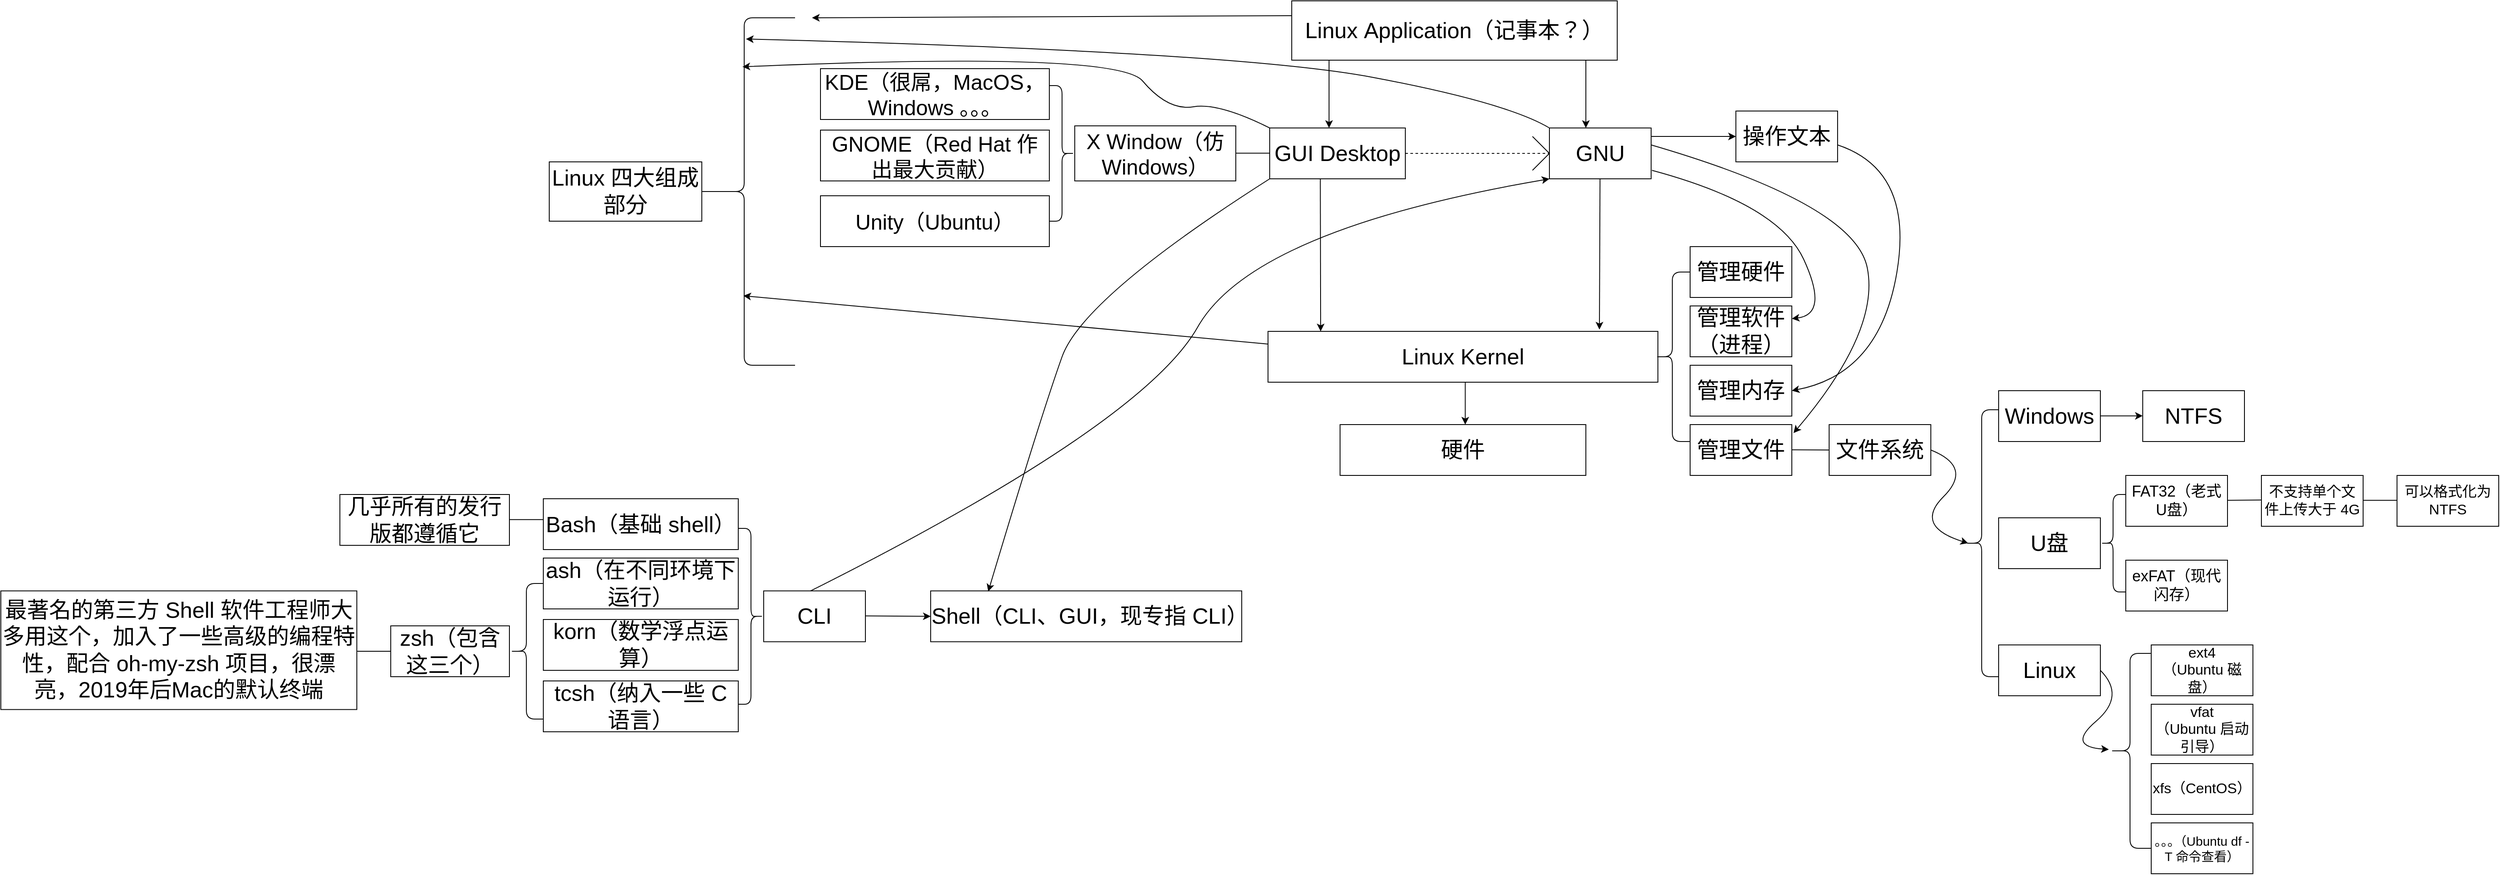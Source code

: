 <mxfile version="14.4.2" type="device"><diagram id="HQTbzIFGeTCLekB0Ia1a" name="Page-1"><mxGraphModel dx="3685" dy="1009" grid="1" gridSize="10" guides="1" tooltips="1" connect="1" arrows="1" fold="1" page="1" pageScale="1" pageWidth="827" pageHeight="1169" math="0" shadow="0"><root><mxCell id="0"/><mxCell id="1" parent="0"/><mxCell id="R2jJXEm7ppUlbleTdosF-1" value="&lt;font style=&quot;font-size: 26px&quot;&gt;Linux&amp;nbsp;Application（记事本？）&lt;/font&gt;" style="rounded=0;whiteSpace=wrap;html=1;" vertex="1" parent="1"><mxGeometry x="206" width="384" height="70" as="geometry"/></mxCell><mxCell id="R2jJXEm7ppUlbleTdosF-3" value="&lt;font style=&quot;font-size: 26px&quot;&gt;GUI&amp;nbsp;Desktop&lt;/font&gt;" style="whiteSpace=wrap;html=1;" vertex="1" parent="1"><mxGeometry x="180" y="150" width="160" height="60" as="geometry"/></mxCell><mxCell id="R2jJXEm7ppUlbleTdosF-5" value="&lt;font style=&quot;font-size: 26px&quot;&gt;GNU&lt;/font&gt;" style="whiteSpace=wrap;html=1;" vertex="1" parent="1"><mxGeometry x="510" y="150" width="120" height="60" as="geometry"/></mxCell><mxCell id="R2jJXEm7ppUlbleTdosF-7" value="" style="endArrow=classic;html=1;entryX=0.135;entryY=0;entryDx=0;entryDy=0;entryPerimeter=0;" edge="1" parent="1" target="R2jJXEm7ppUlbleTdosF-9"><mxGeometry width="50" height="50" relative="1" as="geometry"><mxPoint x="239.71" y="210" as="sourcePoint"/><mxPoint x="240" y="260" as="targetPoint"/></mxGeometry></mxCell><mxCell id="R2jJXEm7ppUlbleTdosF-8" value="" style="endArrow=classic;html=1;entryX=0.85;entryY=-0.036;entryDx=0;entryDy=0;entryPerimeter=0;" edge="1" parent="1" target="R2jJXEm7ppUlbleTdosF-9"><mxGeometry width="50" height="50" relative="1" as="geometry"><mxPoint x="569.71" y="210" as="sourcePoint"/><mxPoint x="569.71" y="260" as="targetPoint"/></mxGeometry></mxCell><mxCell id="R2jJXEm7ppUlbleTdosF-9" value="&lt;font style=&quot;font-size: 26px&quot;&gt;Linux&amp;nbsp;Kernel&lt;/font&gt;" style="whiteSpace=wrap;html=1;" vertex="1" parent="1"><mxGeometry x="178" y="390" width="460" height="60" as="geometry"/></mxCell><mxCell id="R2jJXEm7ppUlbleTdosF-11" value="" style="endArrow=classic;html=1;" edge="1" parent="1"><mxGeometry width="50" height="50" relative="1" as="geometry"><mxPoint x="410.71" y="450" as="sourcePoint"/><mxPoint x="410.71" y="500" as="targetPoint"/></mxGeometry></mxCell><mxCell id="R2jJXEm7ppUlbleTdosF-12" value="&lt;font style=&quot;font-size: 26px&quot;&gt;硬件&lt;/font&gt;" style="whiteSpace=wrap;html=1;" vertex="1" parent="1"><mxGeometry x="263" y="500" width="290" height="60" as="geometry"/></mxCell><mxCell id="R2jJXEm7ppUlbleTdosF-15" value="" style="endArrow=none;dashed=1;html=1;entryX=0;entryY=0.5;entryDx=0;entryDy=0;" edge="1" parent="1" target="R2jJXEm7ppUlbleTdosF-5"><mxGeometry width="50" height="50" relative="1" as="geometry"><mxPoint x="340" y="180" as="sourcePoint"/><mxPoint x="390" y="179.71" as="targetPoint"/></mxGeometry></mxCell><mxCell id="R2jJXEm7ppUlbleTdosF-16" value="" style="endArrow=none;html=1;" edge="1" parent="1"><mxGeometry width="50" height="50" relative="1" as="geometry"><mxPoint x="490" y="200" as="sourcePoint"/><mxPoint x="510" y="180" as="targetPoint"/></mxGeometry></mxCell><mxCell id="R2jJXEm7ppUlbleTdosF-17" value="" style="endArrow=none;html=1;" edge="1" parent="1"><mxGeometry width="50" height="50" relative="1" as="geometry"><mxPoint x="490" y="160" as="sourcePoint"/><mxPoint x="510" y="180" as="targetPoint"/></mxGeometry></mxCell><mxCell id="R2jJXEm7ppUlbleTdosF-20" value="" style="shape=curlyBracket;whiteSpace=wrap;html=1;rounded=1;" vertex="1" parent="1"><mxGeometry x="634" y="320" width="42" height="200" as="geometry"/></mxCell><mxCell id="R2jJXEm7ppUlbleTdosF-21" value="&lt;font style=&quot;font-size: 26px&quot;&gt;管理硬件&lt;/font&gt;" style="whiteSpace=wrap;html=1;" vertex="1" parent="1"><mxGeometry x="676" y="290" width="120" height="60" as="geometry"/></mxCell><mxCell id="R2jJXEm7ppUlbleTdosF-22" value="&lt;font style=&quot;font-size: 26px&quot;&gt;管理软件（进程）&lt;/font&gt;" style="whiteSpace=wrap;html=1;" vertex="1" parent="1"><mxGeometry x="676" y="360" width="120" height="60" as="geometry"/></mxCell><mxCell id="R2jJXEm7ppUlbleTdosF-23" value="&lt;font style=&quot;font-size: 26px&quot;&gt;管理内存&lt;/font&gt;" style="whiteSpace=wrap;html=1;" vertex="1" parent="1"><mxGeometry x="676" y="430" width="120" height="60" as="geometry"/></mxCell><mxCell id="R2jJXEm7ppUlbleTdosF-24" value="&lt;font style=&quot;font-size: 26px&quot;&gt;管理文件&lt;/font&gt;" style="whiteSpace=wrap;html=1;" vertex="1" parent="1"><mxGeometry x="676" y="500" width="120" height="60" as="geometry"/></mxCell><mxCell id="R2jJXEm7ppUlbleTdosF-29" value="" style="endArrow=classic;html=1;" edge="1" parent="1"><mxGeometry width="50" height="50" relative="1" as="geometry"><mxPoint x="630" y="160" as="sourcePoint"/><mxPoint x="730" y="160" as="targetPoint"/></mxGeometry></mxCell><mxCell id="R2jJXEm7ppUlbleTdosF-30" value="&lt;font style=&quot;font-size: 26px&quot;&gt;操作文本&lt;/font&gt;" style="whiteSpace=wrap;html=1;" vertex="1" parent="1"><mxGeometry x="730" y="130" width="120" height="60" as="geometry"/></mxCell><mxCell id="R2jJXEm7ppUlbleTdosF-32" value="" style="curved=1;endArrow=classic;html=1;entryX=1;entryY=0.5;entryDx=0;entryDy=0;" edge="1" parent="1" target="R2jJXEm7ppUlbleTdosF-23"><mxGeometry width="50" height="50" relative="1" as="geometry"><mxPoint x="850" y="170" as="sourcePoint"/><mxPoint x="1020" y="330" as="targetPoint"/><Array as="points"><mxPoint x="940" y="200"/><mxPoint x="900" y="440"/></Array></mxGeometry></mxCell><mxCell id="R2jJXEm7ppUlbleTdosF-33" value="" style="curved=1;endArrow=classic;html=1;entryX=1;entryY=0.25;entryDx=0;entryDy=0;" edge="1" parent="1" target="R2jJXEm7ppUlbleTdosF-22"><mxGeometry width="50" height="50" relative="1" as="geometry"><mxPoint x="631" y="200" as="sourcePoint"/><mxPoint x="1000" y="410" as="targetPoint"/><Array as="points"><mxPoint x="780" y="240"/><mxPoint x="840" y="370"/></Array></mxGeometry></mxCell><mxCell id="R2jJXEm7ppUlbleTdosF-34" value="" style="curved=1;endArrow=classic;html=1;exitX=1;exitY=0.333;exitDx=0;exitDy=0;exitPerimeter=0;" edge="1" parent="1" source="R2jJXEm7ppUlbleTdosF-5"><mxGeometry width="50" height="50" relative="1" as="geometry"><mxPoint x="630" y="200" as="sourcePoint"/><mxPoint x="798" y="510" as="targetPoint"/><Array as="points"><mxPoint x="870" y="240"/><mxPoint x="900" y="390"/></Array></mxGeometry></mxCell><mxCell id="R2jJXEm7ppUlbleTdosF-37" value="" style="endArrow=none;html=1;" edge="1" parent="1"><mxGeometry width="50" height="50" relative="1" as="geometry"><mxPoint x="796" y="529.71" as="sourcePoint"/><mxPoint x="840" y="530" as="targetPoint"/></mxGeometry></mxCell><mxCell id="R2jJXEm7ppUlbleTdosF-38" value="" style="shape=curlyBracket;whiteSpace=wrap;html=1;rounded=1;" vertex="1" parent="1"><mxGeometry x="1000" y="482.5" width="40" height="315" as="geometry"/></mxCell><mxCell id="R2jJXEm7ppUlbleTdosF-39" value="&lt;font style=&quot;font-size: 26px&quot;&gt;文件系统&lt;/font&gt;" style="whiteSpace=wrap;html=1;" vertex="1" parent="1"><mxGeometry x="840" y="500" width="120" height="60" as="geometry"/></mxCell><mxCell id="R2jJXEm7ppUlbleTdosF-41" value="&lt;font style=&quot;font-size: 26px&quot;&gt;Windows&lt;/font&gt;" style="whiteSpace=wrap;html=1;" vertex="1" parent="1"><mxGeometry x="1040" y="460" width="120" height="60" as="geometry"/></mxCell><mxCell id="R2jJXEm7ppUlbleTdosF-43" value="&lt;font style=&quot;font-size: 26px&quot;&gt;Linux&lt;/font&gt;" style="whiteSpace=wrap;html=1;" vertex="1" parent="1"><mxGeometry x="1040" y="760" width="120" height="60" as="geometry"/></mxCell><mxCell id="R2jJXEm7ppUlbleTdosF-44" value="" style="endArrow=classic;html=1;" edge="1" parent="1"><mxGeometry width="50" height="50" relative="1" as="geometry"><mxPoint x="1160" y="489.71" as="sourcePoint"/><mxPoint x="1210" y="489.71" as="targetPoint"/></mxGeometry></mxCell><mxCell id="R2jJXEm7ppUlbleTdosF-45" value="&lt;font style=&quot;font-size: 26px&quot;&gt;NTFS&lt;/font&gt;" style="whiteSpace=wrap;html=1;" vertex="1" parent="1"><mxGeometry x="1210" y="460" width="120" height="60" as="geometry"/></mxCell><mxCell id="R2jJXEm7ppUlbleTdosF-46" value="" style="shape=curlyBracket;whiteSpace=wrap;html=1;rounded=1;" vertex="1" parent="1"><mxGeometry x="1170" y="770" width="50" height="230" as="geometry"/></mxCell><mxCell id="R2jJXEm7ppUlbleTdosF-47" value="&lt;font style=&quot;font-size: 17px&quot;&gt;ext4（Ubuntu&amp;nbsp;磁盘）&lt;/font&gt;" style="whiteSpace=wrap;html=1;" vertex="1" parent="1"><mxGeometry x="1220" y="760" width="120" height="60" as="geometry"/></mxCell><mxCell id="R2jJXEm7ppUlbleTdosF-48" value="&lt;font style=&quot;font-size: 17px&quot;&gt;vfat（Ubuntu&amp;nbsp;启动引导）&lt;/font&gt;" style="whiteSpace=wrap;html=1;" vertex="1" parent="1"><mxGeometry x="1220" y="830" width="120" height="60" as="geometry"/></mxCell><mxCell id="R2jJXEm7ppUlbleTdosF-49" value="&lt;font style=&quot;font-size: 17px&quot;&gt;xfs（CentOS）&lt;/font&gt;" style="whiteSpace=wrap;html=1;" vertex="1" parent="1"><mxGeometry x="1220" y="900" width="120" height="60" as="geometry"/></mxCell><mxCell id="R2jJXEm7ppUlbleTdosF-50" value="&lt;font style=&quot;font-size: 15px&quot;&gt;。。。（Ubuntu&amp;nbsp;df -T&amp;nbsp;命令查看）&lt;/font&gt;" style="whiteSpace=wrap;html=1;" vertex="1" parent="1"><mxGeometry x="1220" y="970" width="120" height="60" as="geometry"/></mxCell><mxCell id="R2jJXEm7ppUlbleTdosF-51" value="" style="curved=1;endArrow=classic;html=1;" edge="1" parent="1" target="R2jJXEm7ppUlbleTdosF-46"><mxGeometry width="50" height="50" relative="1" as="geometry"><mxPoint x="1160" y="790" as="sourcePoint"/><mxPoint x="1150" y="900" as="targetPoint"/><Array as="points"><mxPoint x="1190" y="820"/><mxPoint x="1120" y="880"/></Array></mxGeometry></mxCell><mxCell id="R2jJXEm7ppUlbleTdosF-53" value="&lt;font style=&quot;font-size: 26px&quot;&gt;U盘&lt;/font&gt;" style="whiteSpace=wrap;html=1;" vertex="1" parent="1"><mxGeometry x="1040" y="610" width="120" height="60" as="geometry"/></mxCell><mxCell id="R2jJXEm7ppUlbleTdosF-55" value="" style="shape=curlyBracket;whiteSpace=wrap;html=1;rounded=1;" vertex="1" parent="1"><mxGeometry x="1160" y="582.5" width="30" height="115" as="geometry"/></mxCell><mxCell id="R2jJXEm7ppUlbleTdosF-56" value="&lt;font style=&quot;font-size: 18px&quot;&gt;FAT32（老式U盘）&lt;/font&gt;" style="whiteSpace=wrap;html=1;" vertex="1" parent="1"><mxGeometry x="1190" y="560" width="120" height="60" as="geometry"/></mxCell><mxCell id="R2jJXEm7ppUlbleTdosF-57" value="" style="endArrow=none;html=1;" edge="1" parent="1"><mxGeometry width="50" height="50" relative="1" as="geometry"><mxPoint x="1310" y="589.43" as="sourcePoint"/><mxPoint x="1350" y="589" as="targetPoint"/></mxGeometry></mxCell><mxCell id="R2jJXEm7ppUlbleTdosF-58" value="&lt;font style=&quot;font-size: 17px&quot;&gt;不支持单个文件上传大于 4G&lt;/font&gt;" style="whiteSpace=wrap;html=1;" vertex="1" parent="1"><mxGeometry x="1350" y="560" width="120" height="60" as="geometry"/></mxCell><mxCell id="R2jJXEm7ppUlbleTdosF-59" value="" style="endArrow=none;html=1;" edge="1" parent="1"><mxGeometry width="50" height="50" relative="1" as="geometry"><mxPoint x="1470" y="589.43" as="sourcePoint"/><mxPoint x="1510" y="589.43" as="targetPoint"/></mxGeometry></mxCell><mxCell id="R2jJXEm7ppUlbleTdosF-60" value="&lt;font style=&quot;font-size: 17px&quot;&gt;可以格式化为 NTFS&lt;/font&gt;" style="whiteSpace=wrap;html=1;" vertex="1" parent="1"><mxGeometry x="1510" y="560" width="120" height="60" as="geometry"/></mxCell><mxCell id="R2jJXEm7ppUlbleTdosF-61" value="&lt;font style=&quot;font-size: 18px&quot;&gt;exFAT（现代闪存）&lt;/font&gt;" style="whiteSpace=wrap;html=1;" vertex="1" parent="1"><mxGeometry x="1190" y="660" width="120" height="60" as="geometry"/></mxCell><mxCell id="R2jJXEm7ppUlbleTdosF-62" value="" style="curved=1;endArrow=classic;html=1;entryX=0.1;entryY=0.5;entryDx=0;entryDy=0;entryPerimeter=0;" edge="1" parent="1" target="R2jJXEm7ppUlbleTdosF-38"><mxGeometry width="50" height="50" relative="1" as="geometry"><mxPoint x="960" y="530" as="sourcePoint"/><mxPoint x="950" y="670" as="targetPoint"/><Array as="points"><mxPoint x="1010" y="550"/><mxPoint x="940" y="620"/></Array></mxGeometry></mxCell><mxCell id="R2jJXEm7ppUlbleTdosF-64" value="&lt;font style=&quot;font-size: 25px&quot;&gt;X&amp;nbsp;Window（&lt;/font&gt;&lt;span style=&quot;font-size: 25px&quot;&gt;仿 Windows）&lt;/span&gt;" style="whiteSpace=wrap;html=1;" vertex="1" parent="1"><mxGeometry x="-50" y="147.5" width="190" height="65" as="geometry"/></mxCell><mxCell id="R2jJXEm7ppUlbleTdosF-67" value="" style="endArrow=none;html=1;" edge="1" parent="1"><mxGeometry width="50" height="50" relative="1" as="geometry"><mxPoint x="140" y="179.71" as="sourcePoint"/><mxPoint x="180" y="179.71" as="targetPoint"/></mxGeometry></mxCell><mxCell id="R2jJXEm7ppUlbleTdosF-68" value="" style="shape=curlyBracket;whiteSpace=wrap;html=1;rounded=1;direction=west;" vertex="1" parent="1"><mxGeometry x="-80" y="100" width="30" height="160" as="geometry"/></mxCell><mxCell id="R2jJXEm7ppUlbleTdosF-69" value="&lt;font style=&quot;font-size: 25px&quot;&gt;KDE（很屌，MacOS，Windows 。。。&lt;/font&gt;" style="whiteSpace=wrap;html=1;" vertex="1" parent="1"><mxGeometry x="-350" y="80" width="270" height="60" as="geometry"/></mxCell><mxCell id="R2jJXEm7ppUlbleTdosF-70" value="&lt;font style=&quot;font-size: 25px&quot;&gt;GNOME（Red&amp;nbsp;Hat&amp;nbsp;作出最大贡献）&lt;/font&gt;" style="whiteSpace=wrap;html=1;" vertex="1" parent="1"><mxGeometry x="-350" y="152.5" width="270" height="60" as="geometry"/></mxCell><mxCell id="R2jJXEm7ppUlbleTdosF-71" value="&lt;font style=&quot;font-size: 25px&quot;&gt;Unity（Ubuntu）&lt;/font&gt;" style="whiteSpace=wrap;html=1;" vertex="1" parent="1"><mxGeometry x="-350" y="230" width="270" height="60" as="geometry"/></mxCell><mxCell id="R2jJXEm7ppUlbleTdosF-73" value="&lt;font style=&quot;font-size: 26px&quot;&gt;Shell（CLI、GUI，现专指 CLI）&lt;/font&gt;" style="whiteSpace=wrap;html=1;" vertex="1" parent="1"><mxGeometry x="-220" y="696.25" width="367" height="60" as="geometry"/></mxCell><mxCell id="R2jJXEm7ppUlbleTdosF-76" value="" style="endArrow=classic;html=1;" edge="1" parent="1"><mxGeometry width="50" height="50" relative="1" as="geometry"><mxPoint x="250" y="70" as="sourcePoint"/><mxPoint x="250" y="150" as="targetPoint"/></mxGeometry></mxCell><mxCell id="R2jJXEm7ppUlbleTdosF-77" value="" style="endArrow=classic;html=1;" edge="1" parent="1"><mxGeometry width="50" height="50" relative="1" as="geometry"><mxPoint x="553" y="70" as="sourcePoint"/><mxPoint x="553" y="150" as="targetPoint"/></mxGeometry></mxCell><mxCell id="R2jJXEm7ppUlbleTdosF-78" value="" style="shape=curlyBracket;whiteSpace=wrap;html=1;rounded=1;direction=west;" vertex="1" parent="1"><mxGeometry x="-447" y="622.5" width="30" height="207.5" as="geometry"/></mxCell><mxCell id="R2jJXEm7ppUlbleTdosF-79" value="&lt;font style=&quot;font-size: 26px;&quot;&gt;Bash（基础&amp;nbsp;shell）&lt;/font&gt;" style="whiteSpace=wrap;html=1;fontSize=26;" vertex="1" parent="1"><mxGeometry x="-677" y="587.5" width="230" height="60" as="geometry"/></mxCell><mxCell id="R2jJXEm7ppUlbleTdosF-80" value="ash（在不同环境下运行）" style="whiteSpace=wrap;html=1;fontSize=26;" vertex="1" parent="1"><mxGeometry x="-677" y="657.5" width="230" height="60" as="geometry"/></mxCell><mxCell id="R2jJXEm7ppUlbleTdosF-81" value="korn（数学浮点运算）" style="whiteSpace=wrap;html=1;fontSize=26;" vertex="1" parent="1"><mxGeometry x="-677" y="730" width="230" height="60" as="geometry"/></mxCell><mxCell id="R2jJXEm7ppUlbleTdosF-82" value="tcsh（纳入一些 C 语言）" style="whiteSpace=wrap;html=1;fontSize=26;" vertex="1" parent="1"><mxGeometry x="-677" y="802.5" width="230" height="60" as="geometry"/></mxCell><mxCell id="R2jJXEm7ppUlbleTdosF-83" value="" style="endArrow=none;html=1;fontSize=26;" edge="1" parent="1"><mxGeometry width="50" height="50" relative="1" as="geometry"><mxPoint x="-717" y="612.16" as="sourcePoint"/><mxPoint x="-677" y="612.16" as="targetPoint"/></mxGeometry></mxCell><mxCell id="R2jJXEm7ppUlbleTdosF-84" value="几乎所有的发行版都遵循它" style="whiteSpace=wrap;html=1;fontSize=26;" vertex="1" parent="1"><mxGeometry x="-917" y="582.5" width="200" height="60" as="geometry"/></mxCell><mxCell id="R2jJXEm7ppUlbleTdosF-88" value="" style="shape=curlyBracket;whiteSpace=wrap;html=1;rounded=1;fontSize=26;" vertex="1" parent="1"><mxGeometry x="-717" y="687.5" width="40" height="160" as="geometry"/></mxCell><mxCell id="R2jJXEm7ppUlbleTdosF-89" value="zsh（包含这三个）" style="whiteSpace=wrap;html=1;fontSize=26;" vertex="1" parent="1"><mxGeometry x="-857" y="737.5" width="140" height="60" as="geometry"/></mxCell><mxCell id="R2jJXEm7ppUlbleTdosF-91" value="" style="endArrow=none;html=1;fontSize=26;" edge="1" parent="1"><mxGeometry width="50" height="50" relative="1" as="geometry"><mxPoint x="-897" y="767.5" as="sourcePoint"/><mxPoint x="-857" y="767.5" as="targetPoint"/></mxGeometry></mxCell><mxCell id="R2jJXEm7ppUlbleTdosF-92" value="最著名的第三方 Shell&amp;nbsp;软件工程师大多用这个，加入了一些高级的编程特性，配合&amp;nbsp;oh-my-zsh&amp;nbsp;项目，很漂亮，2019年后Mac的默认终端" style="whiteSpace=wrap;html=1;fontSize=26;" vertex="1" parent="1"><mxGeometry x="-1317" y="696.25" width="420" height="140" as="geometry"/></mxCell><mxCell id="R2jJXEm7ppUlbleTdosF-93" value="" style="shape=curlyBracket;whiteSpace=wrap;html=1;rounded=1;fontSize=26;" vertex="1" parent="1"><mxGeometry x="-500" y="20" width="120" height="410" as="geometry"/></mxCell><mxCell id="R2jJXEm7ppUlbleTdosF-95" value="" style="curved=1;endArrow=classic;html=1;fontSize=26;entryX=0.483;entryY=0.141;entryDx=0;entryDy=0;entryPerimeter=0;exitX=0;exitY=0;exitDx=0;exitDy=0;" edge="1" parent="1" source="R2jJXEm7ppUlbleTdosF-3" target="R2jJXEm7ppUlbleTdosF-93"><mxGeometry width="50" height="50" relative="1" as="geometry"><mxPoint x="30" y="80" as="sourcePoint"/><mxPoint x="-170" y="20" as="targetPoint"/><Array as="points"><mxPoint x="120" y="120"/><mxPoint x="60" y="130"/><mxPoint y="59"/></Array></mxGeometry></mxCell><mxCell id="R2jJXEm7ppUlbleTdosF-96" value="" style="curved=1;endArrow=classic;html=1;fontSize=26;entryX=0.517;entryY=0.061;entryDx=0;entryDy=0;entryPerimeter=0;exitX=0;exitY=0;exitDx=0;exitDy=0;" edge="1" parent="1" source="R2jJXEm7ppUlbleTdosF-5" target="R2jJXEm7ppUlbleTdosF-93"><mxGeometry width="50" height="50" relative="1" as="geometry"><mxPoint x="390" y="160" as="sourcePoint"/><mxPoint x="440" y="110" as="targetPoint"/><Array as="points"><mxPoint x="460" y="120"/><mxPoint x="140" y="60"/></Array></mxGeometry></mxCell><mxCell id="R2jJXEm7ppUlbleTdosF-97" value="" style="endArrow=classic;html=1;fontSize=26;entryX=0.492;entryY=0.8;entryDx=0;entryDy=0;entryPerimeter=0;exitX=0;exitY=0.25;exitDx=0;exitDy=0;" edge="1" parent="1" source="R2jJXEm7ppUlbleTdosF-9" target="R2jJXEm7ppUlbleTdosF-93"><mxGeometry width="50" height="50" relative="1" as="geometry"><mxPoint x="-150" y="430" as="sourcePoint"/><mxPoint x="-100" y="380" as="targetPoint"/></mxGeometry></mxCell><mxCell id="R2jJXEm7ppUlbleTdosF-98" value="" style="endArrow=classic;html=1;fontSize=26;exitX=0;exitY=0.25;exitDx=0;exitDy=0;" edge="1" parent="1" source="R2jJXEm7ppUlbleTdosF-1"><mxGeometry width="50" height="50" relative="1" as="geometry"><mxPoint x="200" y="20" as="sourcePoint"/><mxPoint x="-360" y="20" as="targetPoint"/></mxGeometry></mxCell><mxCell id="R2jJXEm7ppUlbleTdosF-99" value="Linux&amp;nbsp;四大组成部分" style="whiteSpace=wrap;html=1;fontSize=26;" vertex="1" parent="1"><mxGeometry x="-670" y="190" width="180" height="70" as="geometry"/></mxCell><mxCell id="R2jJXEm7ppUlbleTdosF-100" value="" style="curved=1;endArrow=classic;html=1;fontSize=26;exitX=0;exitY=1;exitDx=0;exitDy=0;entryX=0.185;entryY=0.013;entryDx=0;entryDy=0;entryPerimeter=0;" edge="1" parent="1" source="R2jJXEm7ppUlbleTdosF-3" target="R2jJXEm7ppUlbleTdosF-73"><mxGeometry width="50" height="50" relative="1" as="geometry"><mxPoint x="-90" y="530" as="sourcePoint"/><mxPoint x="-140" y="490" as="targetPoint"/><Array as="points"><mxPoint x="-40" y="350"/><mxPoint x="-90" y="490"/></Array></mxGeometry></mxCell><mxCell id="R2jJXEm7ppUlbleTdosF-101" value="" style="curved=1;endArrow=classic;html=1;fontSize=26;entryX=0;entryY=1;entryDx=0;entryDy=0;exitX=0.433;exitY=0.029;exitDx=0;exitDy=0;exitPerimeter=0;" edge="1" parent="1" source="R2jJXEm7ppUlbleTdosF-114" target="R2jJXEm7ppUlbleTdosF-5"><mxGeometry width="50" height="50" relative="1" as="geometry"><mxPoint x="180" y="670" as="sourcePoint"/><mxPoint x="90" y="520" as="targetPoint"/><Array as="points"><mxPoint x="30" y="500"/><mxPoint x="160" y="270"/></Array></mxGeometry></mxCell><mxCell id="R2jJXEm7ppUlbleTdosF-114" value="CLI" style="whiteSpace=wrap;html=1;fontSize=26;" vertex="1" parent="1"><mxGeometry x="-417" y="696.25" width="120" height="60" as="geometry"/></mxCell><mxCell id="R2jJXEm7ppUlbleTdosF-117" value="" style="endArrow=classic;html=1;fontSize=26;entryX=0;entryY=0.5;entryDx=0;entryDy=0;" edge="1" parent="1" target="R2jJXEm7ppUlbleTdosF-73"><mxGeometry width="50" height="50" relative="1" as="geometry"><mxPoint x="-297" y="725.75" as="sourcePoint"/><mxPoint x="-237" y="725.75" as="targetPoint"/></mxGeometry></mxCell></root></mxGraphModel></diagram></mxfile>